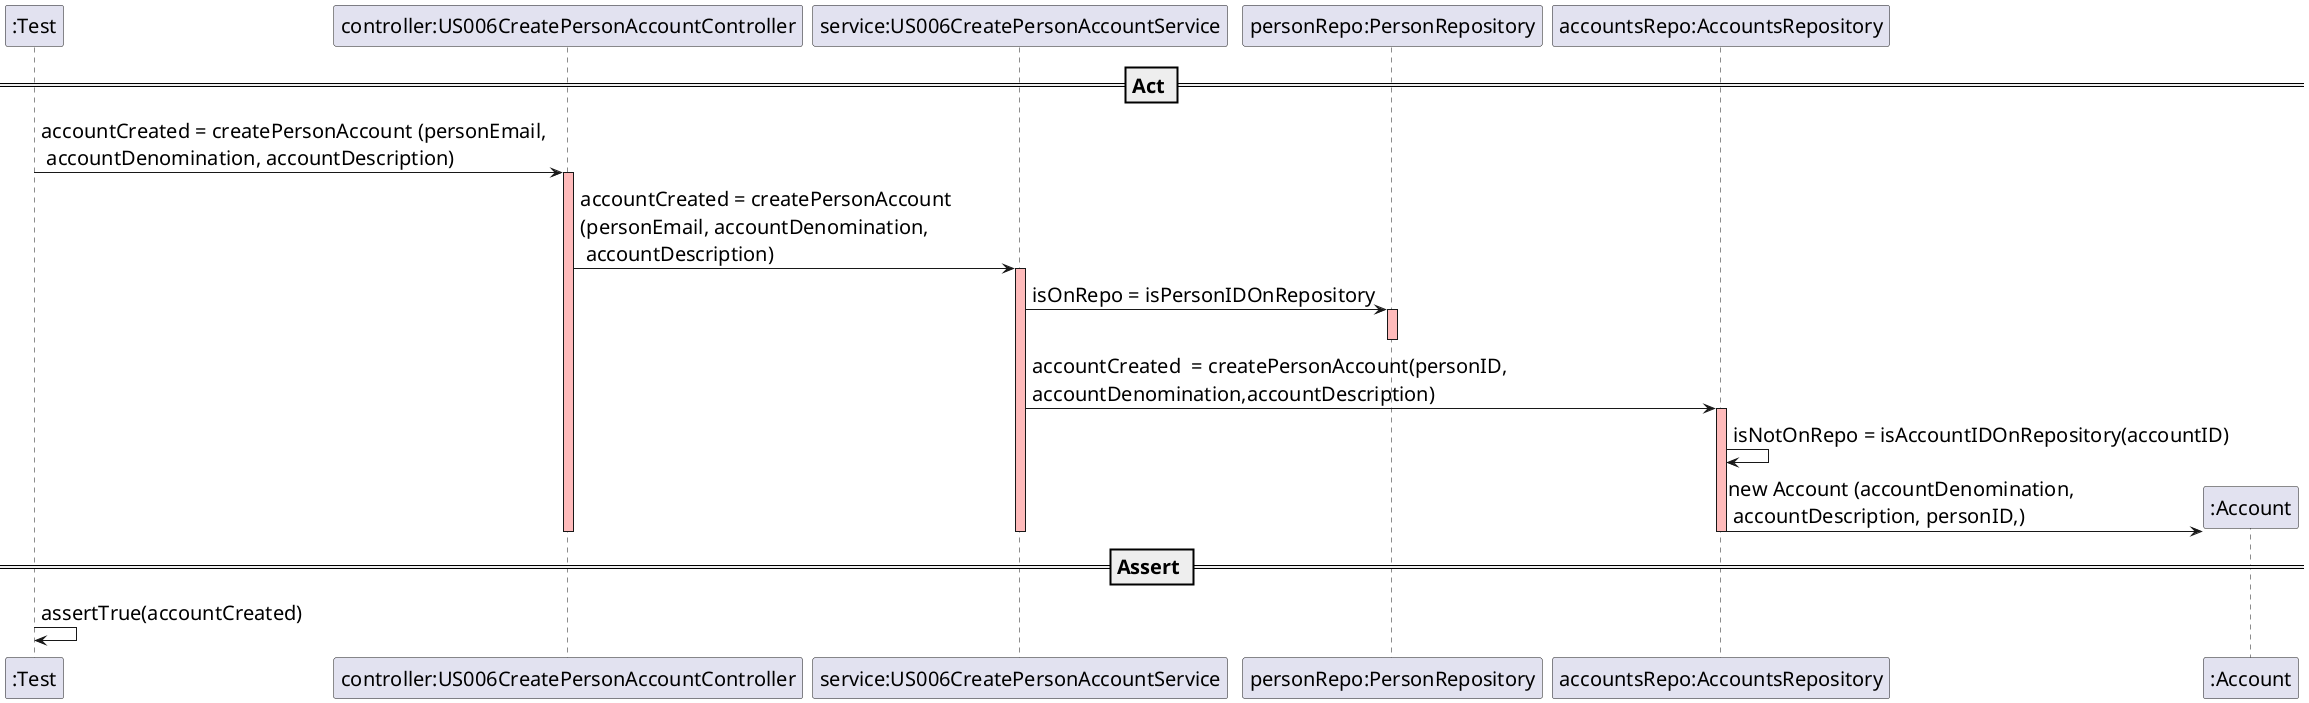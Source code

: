 @startuml
skinparam DefaultFontSize 20

participant ":Test"
participant "controller:US006CreatePersonAccountController"
participant "service:US006CreatePersonAccountService"
participant "personRepo:PersonRepository"
participant "accountsRepo:AccountsRepository"

== Act ==
":Test" -> "controller:US006CreatePersonAccountController" : accountCreated = createPersonAccount (personEmail, \n accountDenomination, accountDescription)
activate "controller:US006CreatePersonAccountController"  #FFBBBB

"controller:US006CreatePersonAccountController" -> "service:US006CreatePersonAccountService" : accountCreated = createPersonAccount\n(personEmail, accountDenomination,\n accountDescription)
activate "service:US006CreatePersonAccountService"  #FFBBBB

"service:US006CreatePersonAccountService" -> "personRepo:PersonRepository" : isOnRepo = isPersonIDOnRepository
activate "personRepo:PersonRepository"  #FFBBBB
deactivate "personRepo:PersonRepository"  #FFBBBB

"service:US006CreatePersonAccountService"  -> "accountsRepo:AccountsRepository" : accountCreated  = createPersonAccount(personID, \naccountDenomination,accountDescription)
activate "accountsRepo:AccountsRepository" #FFBBBB

"accountsRepo:AccountsRepository" -> "accountsRepo:AccountsRepository" : isNotOnRepo = isAccountIDOnRepository(accountID)
create ":Account"
"accountsRepo:AccountsRepository" -> ":Account" : new Account (accountDenomination,\n accountDescription, personID,)

deactivate "accountsRepo:AccountsRepository" #FFBBBB
deactivate "service:US006CreatePersonAccountService"  #FFBBBB
deactivate "controller:US006CreatePersonAccountController"  #FFBBBB

== Assert ==

":Test" -> ":Test" : assertTrue(accountCreated)

@enduml